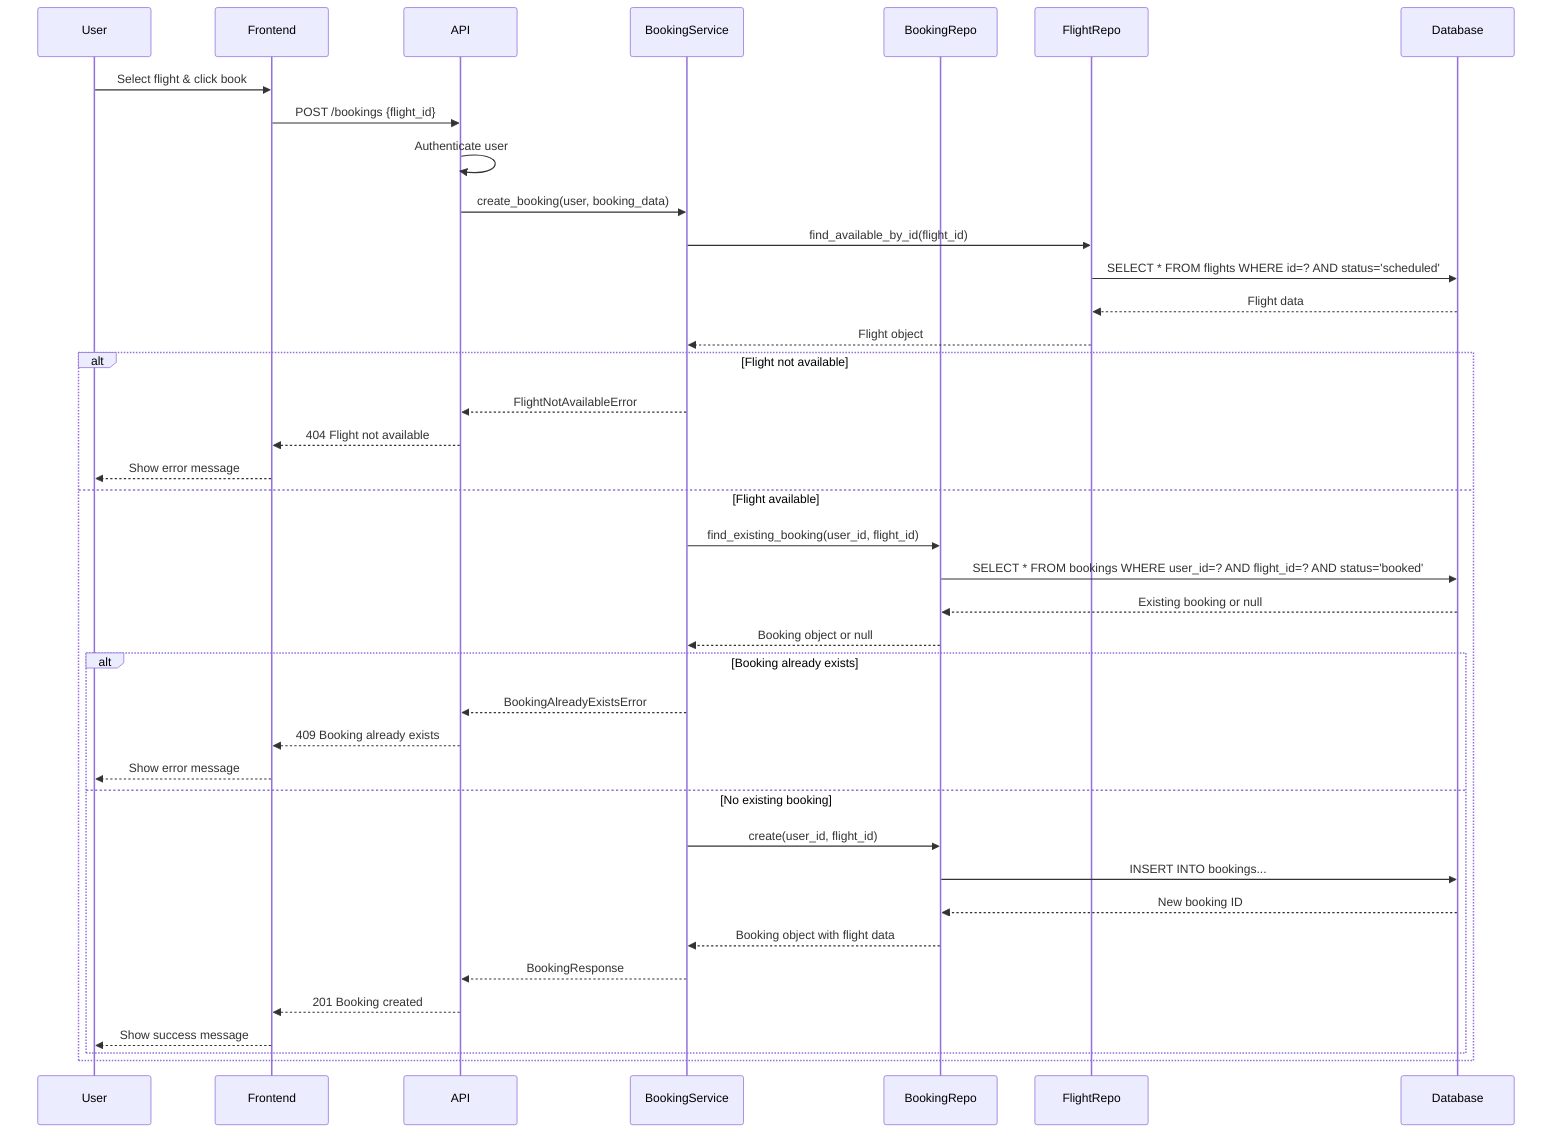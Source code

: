 sequenceDiagram
    participant User
    participant Frontend
    participant API
    participant BookingService
    participant BookingRepo
    participant FlightRepo
    participant Database
    
    User->>Frontend: Select flight & click book
    Frontend->>API: POST /bookings {flight_id}
    API->>API: Authenticate user
    API->>BookingService: create_booking(user, booking_data)
    
    BookingService->>FlightRepo: find_available_by_id(flight_id)
    FlightRepo->>Database: SELECT * FROM flights WHERE id=? AND status='scheduled'
    Database-->>FlightRepo: Flight data
    FlightRepo-->>BookingService: Flight object
    
    alt Flight not available
        BookingService-->>API: FlightNotAvailableError
        API-->>Frontend: 404 Flight not available
        Frontend-->>User: Show error message
    else Flight available
        BookingService->>BookingRepo: find_existing_booking(user_id, flight_id)
        BookingRepo->>Database: SELECT * FROM bookings WHERE user_id=? AND flight_id=? AND status='booked'
        Database-->>BookingRepo: Existing booking or null
        BookingRepo-->>BookingService: Booking object or null
        
        alt Booking already exists
            BookingService-->>API: BookingAlreadyExistsError
            API-->>Frontend: 409 Booking already exists
            Frontend-->>User: Show error message
        else No existing booking
            BookingService->>BookingRepo: create(user_id, flight_id)
            BookingRepo->>Database: INSERT INTO bookings...
            Database-->>BookingRepo: New booking ID
            BookingRepo-->>BookingService: Booking object with flight data
            BookingService-->>API: BookingResponse
            API-->>Frontend: 201 Booking created
            Frontend-->>User: Show success message
        end
    end
